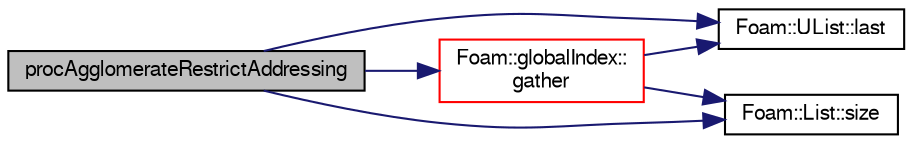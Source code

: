 digraph "procAgglomerateRestrictAddressing"
{
  bgcolor="transparent";
  edge [fontname="FreeSans",fontsize="10",labelfontname="FreeSans",labelfontsize="10"];
  node [fontname="FreeSans",fontsize="10",shape=record];
  rankdir="LR";
  Node780 [label="procAgglomerateRestrictAddressing",height=0.2,width=0.4,color="black", fillcolor="grey75", style="filled", fontcolor="black"];
  Node780 -> Node781 [color="midnightblue",fontsize="10",style="solid",fontname="FreeSans"];
  Node781 [label="Foam::globalIndex::\lgather",height=0.2,width=0.4,color="red",URL="$a27330.html#a2ada785f9c593e27b85617451b04b393",tooltip="Collect data in processor order on master (== procIDs[0]). "];
  Node781 -> Node783 [color="midnightblue",fontsize="10",style="solid",fontname="FreeSans"];
  Node783 [label="Foam::UList::last",height=0.2,width=0.4,color="black",URL="$a25698.html#aef07c02ea1c27bdb5906043b399e0ff0",tooltip="Return the last element of the list. "];
  Node781 -> Node785 [color="midnightblue",fontsize="10",style="solid",fontname="FreeSans"];
  Node785 [label="Foam::List::size",height=0.2,width=0.4,color="black",URL="$a25694.html#a8a5f6fa29bd4b500caf186f60245b384",tooltip="Override size to be inconsistent with allocated storage. "];
  Node780 -> Node783 [color="midnightblue",fontsize="10",style="solid",fontname="FreeSans"];
  Node780 -> Node785 [color="midnightblue",fontsize="10",style="solid",fontname="FreeSans"];
}
